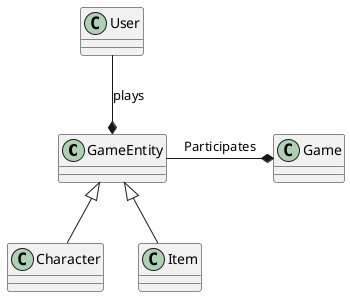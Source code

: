 @startuml

class "GameEntity"
class "Character"
class "Item"
class "User"
class "Game"


User --* GameEntity : plays
GameEntity -* Game : Participates

GameEntity <|-- Character
GameEntity <|-- Item

@enduml
